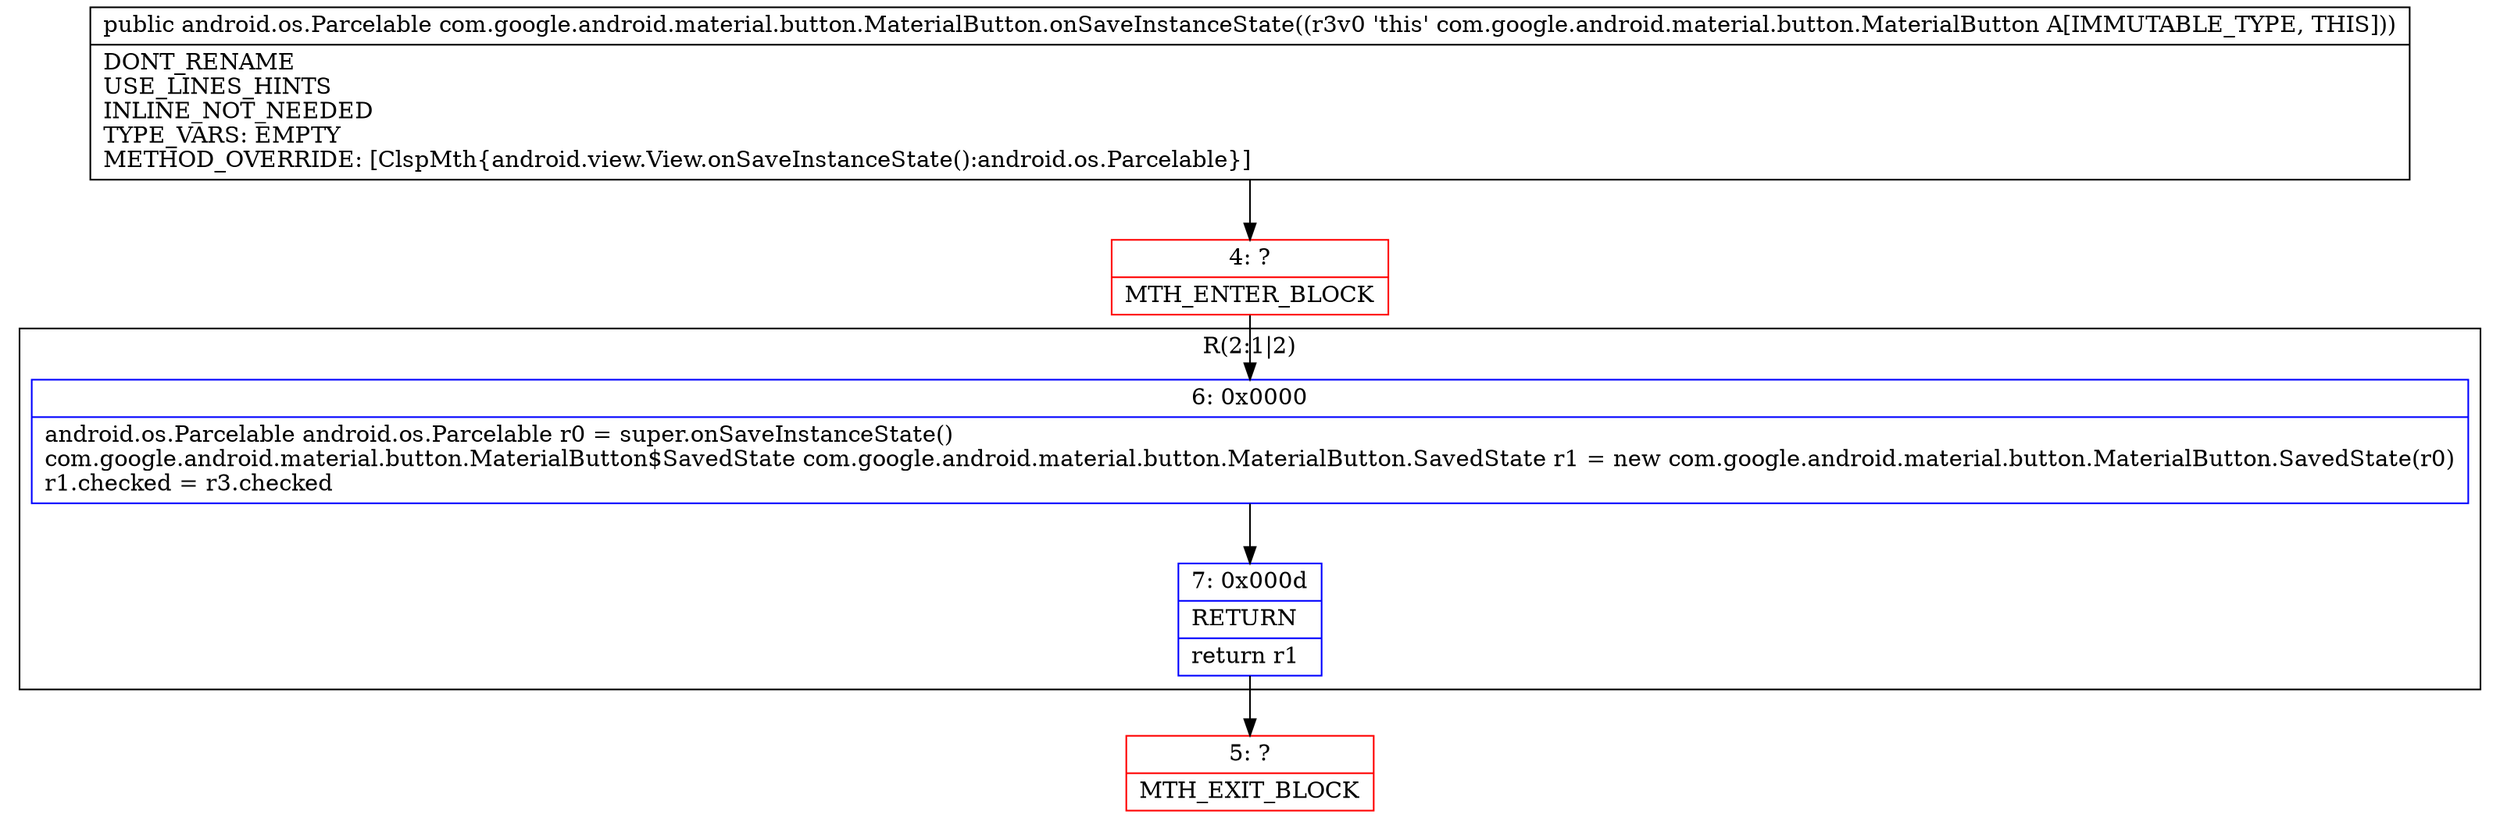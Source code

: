 digraph "CFG forcom.google.android.material.button.MaterialButton.onSaveInstanceState()Landroid\/os\/Parcelable;" {
subgraph cluster_Region_1708880712 {
label = "R(2:1|2)";
node [shape=record,color=blue];
Node_6 [shape=record,label="{6\:\ 0x0000|android.os.Parcelable android.os.Parcelable r0 = super.onSaveInstanceState()\lcom.google.android.material.button.MaterialButton$SavedState com.google.android.material.button.MaterialButton.SavedState r1 = new com.google.android.material.button.MaterialButton.SavedState(r0)\lr1.checked = r3.checked\l}"];
Node_7 [shape=record,label="{7\:\ 0x000d|RETURN\l|return r1\l}"];
}
Node_4 [shape=record,color=red,label="{4\:\ ?|MTH_ENTER_BLOCK\l}"];
Node_5 [shape=record,color=red,label="{5\:\ ?|MTH_EXIT_BLOCK\l}"];
MethodNode[shape=record,label="{public android.os.Parcelable com.google.android.material.button.MaterialButton.onSaveInstanceState((r3v0 'this' com.google.android.material.button.MaterialButton A[IMMUTABLE_TYPE, THIS]))  | DONT_RENAME\lUSE_LINES_HINTS\lINLINE_NOT_NEEDED\lTYPE_VARS: EMPTY\lMETHOD_OVERRIDE: [ClspMth\{android.view.View.onSaveInstanceState():android.os.Parcelable\}]\l}"];
MethodNode -> Node_4;Node_6 -> Node_7;
Node_7 -> Node_5;
Node_4 -> Node_6;
}

